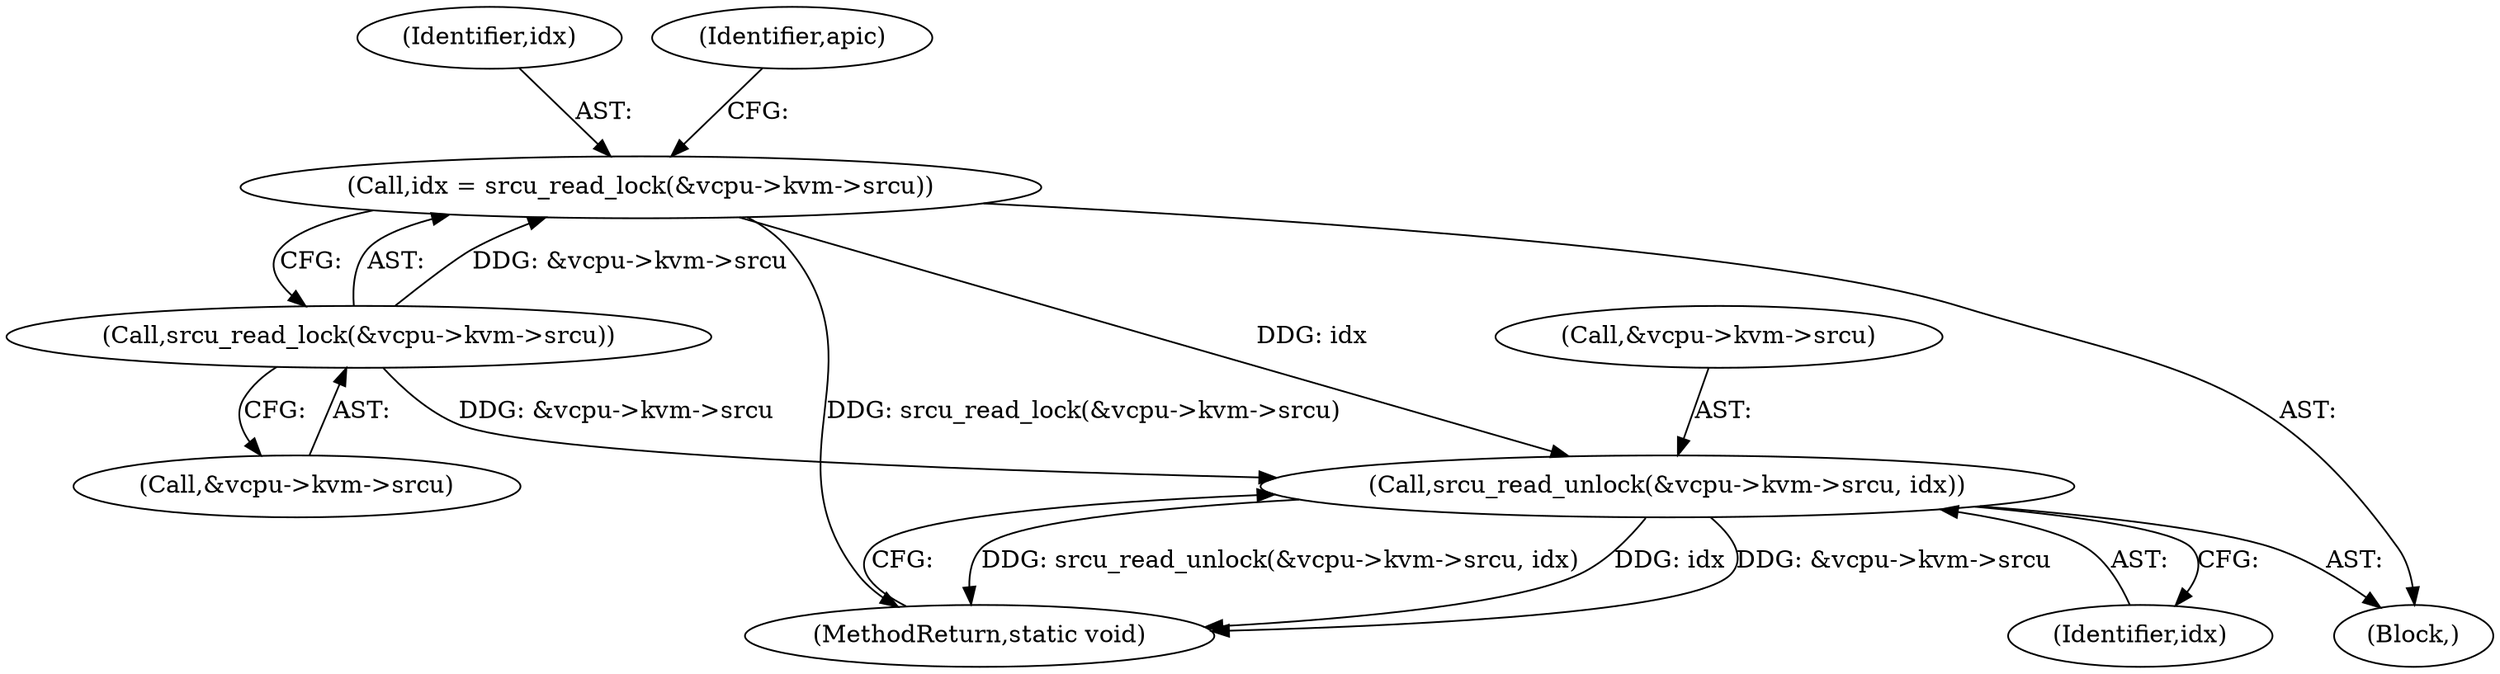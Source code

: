 digraph "1_linux_fda4e2e85589191b123d31cdc21fd33ee70f50fd_5@API" {
"1000143" [label="(Call,srcu_read_unlock(&vcpu->kvm->srcu, idx))"];
"1000123" [label="(Call,srcu_read_lock(&vcpu->kvm->srcu))"];
"1000121" [label="(Call,idx = srcu_read_lock(&vcpu->kvm->srcu))"];
"1000121" [label="(Call,idx = srcu_read_lock(&vcpu->kvm->srcu))"];
"1000102" [label="(Block,)"];
"1000122" [label="(Identifier,idx)"];
"1000123" [label="(Call,srcu_read_lock(&vcpu->kvm->srcu))"];
"1000143" [label="(Call,srcu_read_unlock(&vcpu->kvm->srcu, idx))"];
"1000151" [label="(MethodReturn,static void)"];
"1000144" [label="(Call,&vcpu->kvm->srcu)"];
"1000124" [label="(Call,&vcpu->kvm->srcu)"];
"1000132" [label="(Identifier,apic)"];
"1000150" [label="(Identifier,idx)"];
"1000143" -> "1000102"  [label="AST: "];
"1000143" -> "1000150"  [label="CFG: "];
"1000144" -> "1000143"  [label="AST: "];
"1000150" -> "1000143"  [label="AST: "];
"1000151" -> "1000143"  [label="CFG: "];
"1000143" -> "1000151"  [label="DDG: srcu_read_unlock(&vcpu->kvm->srcu, idx)"];
"1000143" -> "1000151"  [label="DDG: idx"];
"1000143" -> "1000151"  [label="DDG: &vcpu->kvm->srcu"];
"1000123" -> "1000143"  [label="DDG: &vcpu->kvm->srcu"];
"1000121" -> "1000143"  [label="DDG: idx"];
"1000123" -> "1000121"  [label="AST: "];
"1000123" -> "1000124"  [label="CFG: "];
"1000124" -> "1000123"  [label="AST: "];
"1000121" -> "1000123"  [label="CFG: "];
"1000123" -> "1000121"  [label="DDG: &vcpu->kvm->srcu"];
"1000121" -> "1000102"  [label="AST: "];
"1000122" -> "1000121"  [label="AST: "];
"1000132" -> "1000121"  [label="CFG: "];
"1000121" -> "1000151"  [label="DDG: srcu_read_lock(&vcpu->kvm->srcu)"];
}
